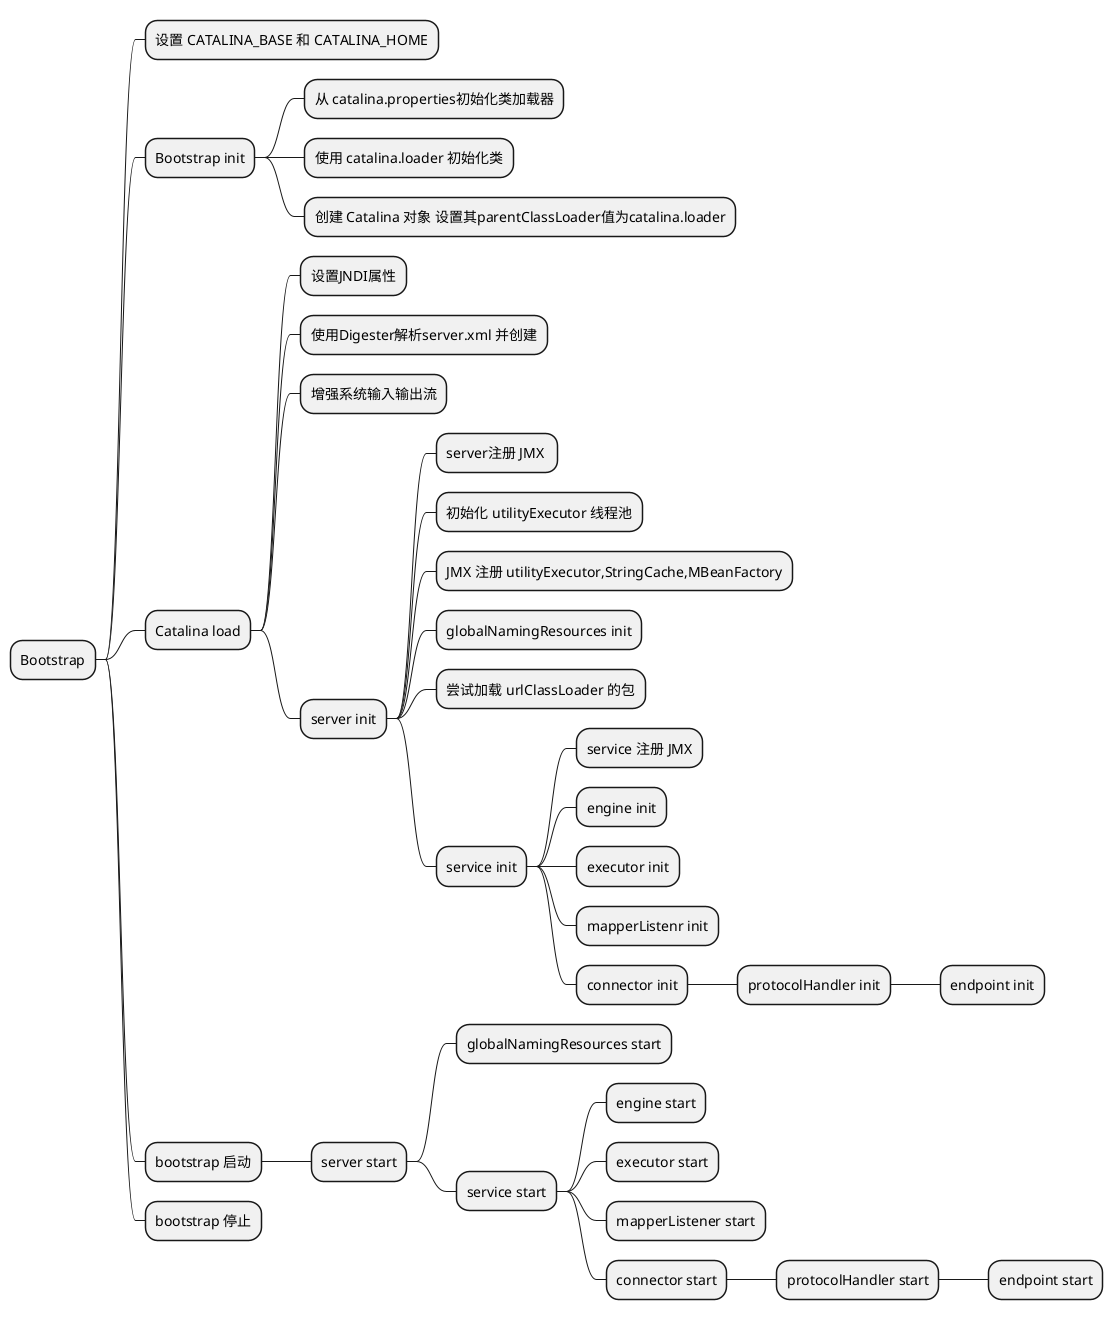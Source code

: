 @startuml
@startmindmap
* Bootstrap
** 设置 CATALINA_BASE 和 CATALINA_HOME
**  Bootstrap init
*** 从 catalina.properties初始化类加载器
*** 使用 catalina.loader 初始化类
*** 创建 Catalina 对象 设置其parentClassLoader值为catalina.loader
**  Catalina load
*** 设置JNDI属性
*** 使用Digester解析server.xml 并创建
*** 增强系统输入输出流
*** server init
**** server注册 JMX 
**** 初始化 utilityExecutor 线程池
**** JMX 注册 utilityExecutor,StringCache,MBeanFactory
**** globalNamingResources init
**** 尝试加载 urlClassLoader 的包
**** service init
***** service 注册 JMX
***** engine init
***** executor init
***** mapperListenr init
***** connector init
****** protocolHandler init
******* endpoint init
** bootstrap 启动
*** server start
**** globalNamingResources start
**** service start
***** engine start
***** executor start
***** mapperListener start
***** connector start
****** protocolHandler start
******* endpoint start
** bootstrap 停止
@endmindmap
@enduml
